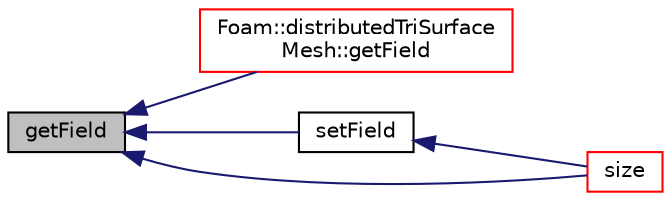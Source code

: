 digraph "getField"
{
  bgcolor="transparent";
  edge [fontname="Helvetica",fontsize="10",labelfontname="Helvetica",labelfontsize="10"];
  node [fontname="Helvetica",fontsize="10",shape=record];
  rankdir="LR";
  Node1 [label="getField",height=0.2,width=0.4,color="black", fillcolor="grey75", style="filled", fontcolor="black"];
  Node1 -> Node2 [dir="back",color="midnightblue",fontsize="10",style="solid",fontname="Helvetica"];
  Node2 [label="Foam::distributedTriSurface\lMesh::getField",height=0.2,width=0.4,color="red",URL="$a00564.html#a95e7ab4eb08b2aa21eea8803448f1c34",tooltip="WIP. From a set of hits (points and. "];
  Node1 -> Node3 [dir="back",color="midnightblue",fontsize="10",style="solid",fontname="Helvetica"];
  Node3 [label="setField",height=0.2,width=0.4,color="black",URL="$a02778.html#a80d088717fbf31bc3851678ab4071cca",tooltip="WIP. Store element-wise field. "];
  Node3 -> Node4 [dir="back",color="midnightblue",fontsize="10",style="solid",fontname="Helvetica"];
  Node4 [label="size",height=0.2,width=0.4,color="red",URL="$a02778.html#aefe0792b5b0175e6022a92a906fdf053",tooltip="Range of local indices that can be returned. "];
  Node1 -> Node4 [dir="back",color="midnightblue",fontsize="10",style="solid",fontname="Helvetica"];
}
